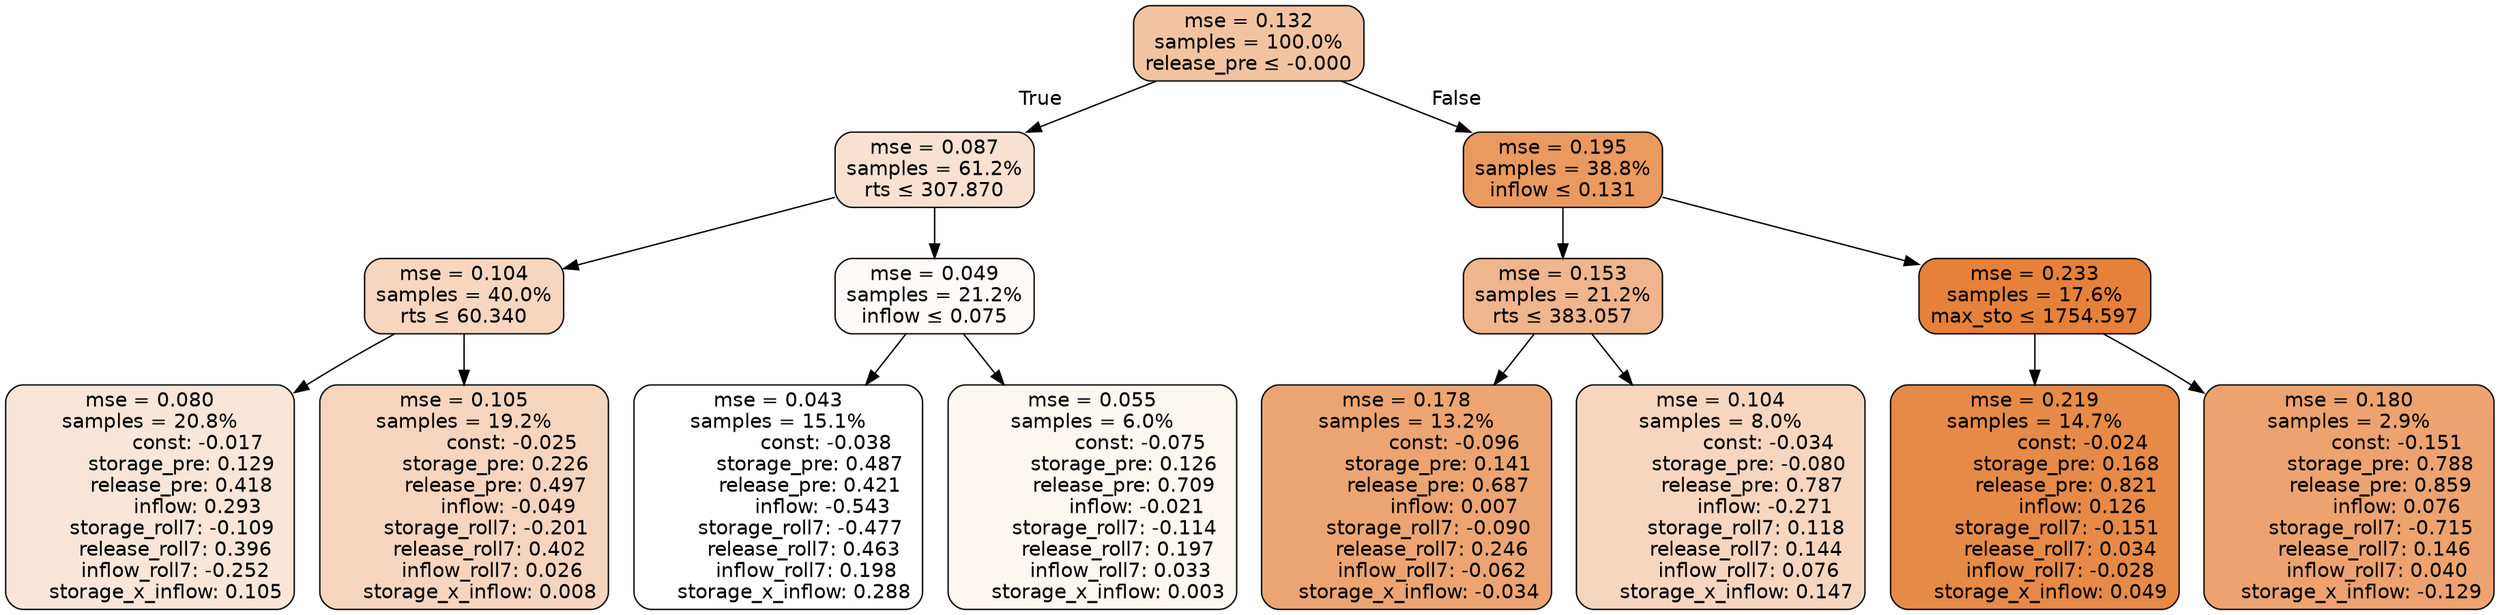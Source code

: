 digraph tree {
bgcolor="transparent"
node [shape=rectangle, style="filled, rounded", color="black", fontname=helvetica] ;
edge [fontname=helvetica] ;
	"0" [label="mse = 0.132
samples = 100.0%
release_pre &le; -0.000", fillcolor="#f2c3a1"]
	"1" [label="mse = 0.087
samples = 61.2%
rts &le; 307.870", fillcolor="#f8e1d1"]
	"2" [label="mse = 0.104
samples = 40.0%
rts &le; 60.340", fillcolor="#f6d6bf"]
	"3" [label="mse = 0.080
samples = 20.8%
               const: -0.017
          storage_pre: 0.129
          release_pre: 0.418
               inflow: 0.293
       storage_roll7: -0.109
        release_roll7: 0.396
        inflow_roll7: -0.252
     storage_x_inflow: 0.105", fillcolor="#f9e6d8"]
	"4" [label="mse = 0.105
samples = 19.2%
               const: -0.025
          storage_pre: 0.226
          release_pre: 0.497
              inflow: -0.049
       storage_roll7: -0.201
        release_roll7: 0.402
         inflow_roll7: 0.026
     storage_x_inflow: 0.008", fillcolor="#f6d5be"]
	"5" [label="mse = 0.049
samples = 21.2%
inflow &le; 0.075", fillcolor="#fefaf8"]
	"6" [label="mse = 0.043
samples = 15.1%
               const: -0.038
          storage_pre: 0.487
          release_pre: 0.421
              inflow: -0.543
       storage_roll7: -0.477
        release_roll7: 0.463
         inflow_roll7: 0.198
     storage_x_inflow: 0.288", fillcolor="#ffffff"]
	"7" [label="mse = 0.055
samples = 6.0%
               const: -0.075
          storage_pre: 0.126
          release_pre: 0.709
              inflow: -0.021
       storage_roll7: -0.114
        release_roll7: 0.197
         inflow_roll7: 0.033
     storage_x_inflow: 0.003", fillcolor="#fdf7f2"]
	"8" [label="mse = 0.195
samples = 38.8%
inflow &le; 0.131", fillcolor="#ea995f"]
	"9" [label="mse = 0.153
samples = 21.2%
rts &le; 383.057", fillcolor="#efb58c"]
	"10" [label="mse = 0.178
samples = 13.2%
               const: -0.096
          storage_pre: 0.141
          release_pre: 0.687
               inflow: 0.007
       storage_roll7: -0.090
        release_roll7: 0.246
        inflow_roll7: -0.062
    storage_x_inflow: -0.034", fillcolor="#eca572"]
	"11" [label="mse = 0.104
samples = 8.0%
               const: -0.034
         storage_pre: -0.080
          release_pre: 0.787
              inflow: -0.271
        storage_roll7: 0.118
        release_roll7: 0.144
         inflow_roll7: 0.076
     storage_x_inflow: 0.147", fillcolor="#f6d6bf"]
	"12" [label="mse = 0.233
samples = 17.6%
max_sto &le; 1754.597", fillcolor="#e58139"]
	"13" [label="mse = 0.219
samples = 14.7%
               const: -0.024
          storage_pre: 0.168
          release_pre: 0.821
               inflow: 0.126
       storage_roll7: -0.151
        release_roll7: 0.034
        inflow_roll7: -0.028
     storage_x_inflow: 0.049", fillcolor="#e68a47"]
	"14" [label="mse = 0.180
samples = 2.9%
               const: -0.151
          storage_pre: 0.788
          release_pre: 0.859
               inflow: 0.076
       storage_roll7: -0.715
        release_roll7: 0.146
         inflow_roll7: 0.040
    storage_x_inflow: -0.129", fillcolor="#eca36f"]

	"0" -> "1" [labeldistance=2.5, labelangle=45, headlabel="True"]
	"1" -> "2"
	"2" -> "3"
	"2" -> "4"
	"1" -> "5"
	"5" -> "6"
	"5" -> "7"
	"0" -> "8" [labeldistance=2.5, labelangle=-45, headlabel="False"]
	"8" -> "9"
	"9" -> "10"
	"9" -> "11"
	"8" -> "12"
	"12" -> "13"
	"12" -> "14"
}